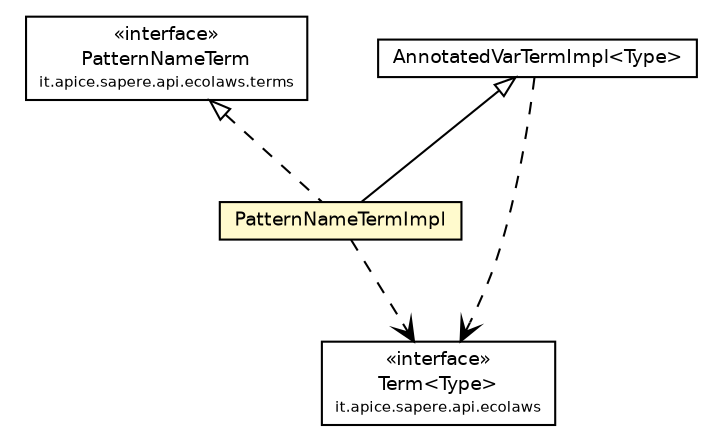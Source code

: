 #!/usr/local/bin/dot
#
# Class diagram 
# Generated by UmlGraph version 4.4 (http://www.spinellis.gr/sw/umlgraph)
#

digraph G {
	edge [fontname="Helvetica",fontsize=10,labelfontname="Helvetica",labelfontsize=10];
	node [fontname="Helvetica",fontsize=10,shape=plaintext];
	// it.apice.sapere.api.ecolaws.Term<Type>
	c57896 [label=<<table border="0" cellborder="1" cellspacing="0" cellpadding="2" port="p" href="../../Term.html">
		<tr><td><table border="0" cellspacing="0" cellpadding="1">
			<tr><td> &laquo;interface&raquo; </td></tr>
			<tr><td> Term&lt;Type&gt; </td></tr>
			<tr><td><font point-size="7.0"> it.apice.sapere.api.ecolaws </font></td></tr>
		</table></td></tr>
		</table>>, fontname="Helvetica", fontcolor="black", fontsize=9.0];
	// it.apice.sapere.api.ecolaws.terms.PatternNameTerm
	c57926 [label=<<table border="0" cellborder="1" cellspacing="0" cellpadding="2" port="p" href="../PatternNameTerm.html">
		<tr><td><table border="0" cellspacing="0" cellpadding="1">
			<tr><td> &laquo;interface&raquo; </td></tr>
			<tr><td> PatternNameTerm </td></tr>
			<tr><td><font point-size="7.0"> it.apice.sapere.api.ecolaws.terms </font></td></tr>
		</table></td></tr>
		</table>>, fontname="Helvetica", fontcolor="black", fontsize=9.0];
	// it.apice.sapere.api.ecolaws.terms.impl.PatternNameTermImpl
	c58029 [label=<<table border="0" cellborder="1" cellspacing="0" cellpadding="2" port="p" bgcolor="lemonChiffon" href="./PatternNameTermImpl.html">
		<tr><td><table border="0" cellspacing="0" cellpadding="1">
			<tr><td> PatternNameTermImpl </td></tr>
		</table></td></tr>
		</table>>, fontname="Helvetica", fontcolor="black", fontsize=9.0];
	// it.apice.sapere.api.ecolaws.terms.impl.AnnotatedVarTermImpl<Type>
	c58031 [label=<<table border="0" cellborder="1" cellspacing="0" cellpadding="2" port="p" href="./AnnotatedVarTermImpl.html">
		<tr><td><table border="0" cellspacing="0" cellpadding="1">
			<tr><td> AnnotatedVarTermImpl&lt;Type&gt; </td></tr>
		</table></td></tr>
		</table>>, fontname="Helvetica", fontcolor="black", fontsize=9.0];
	//it.apice.sapere.api.ecolaws.terms.impl.PatternNameTermImpl extends it.apice.sapere.api.ecolaws.terms.impl.AnnotatedVarTermImpl<it.apice.sapere.api.lsas.values.LSAidValue>
	c58031:p -> c58029:p [dir=back,arrowtail=empty];
	//it.apice.sapere.api.ecolaws.terms.impl.PatternNameTermImpl implements it.apice.sapere.api.ecolaws.terms.PatternNameTerm
	c57926:p -> c58029:p [dir=back,arrowtail=empty,style=dashed];
	// it.apice.sapere.api.ecolaws.terms.impl.PatternNameTermImpl DEPEND it.apice.sapere.api.ecolaws.Term<Type>
	c58029:p -> c57896:p [taillabel="", label="", headlabel="", fontname="Helvetica", fontcolor="black", fontsize=10.0, color="black", arrowhead=open, style=dashed];
	// it.apice.sapere.api.ecolaws.terms.impl.AnnotatedVarTermImpl<Type> DEPEND it.apice.sapere.api.ecolaws.Term<Type>
	c58031:p -> c57896:p [taillabel="", label="", headlabel="", fontname="Helvetica", fontcolor="black", fontsize=10.0, color="black", arrowhead=open, style=dashed];
}

